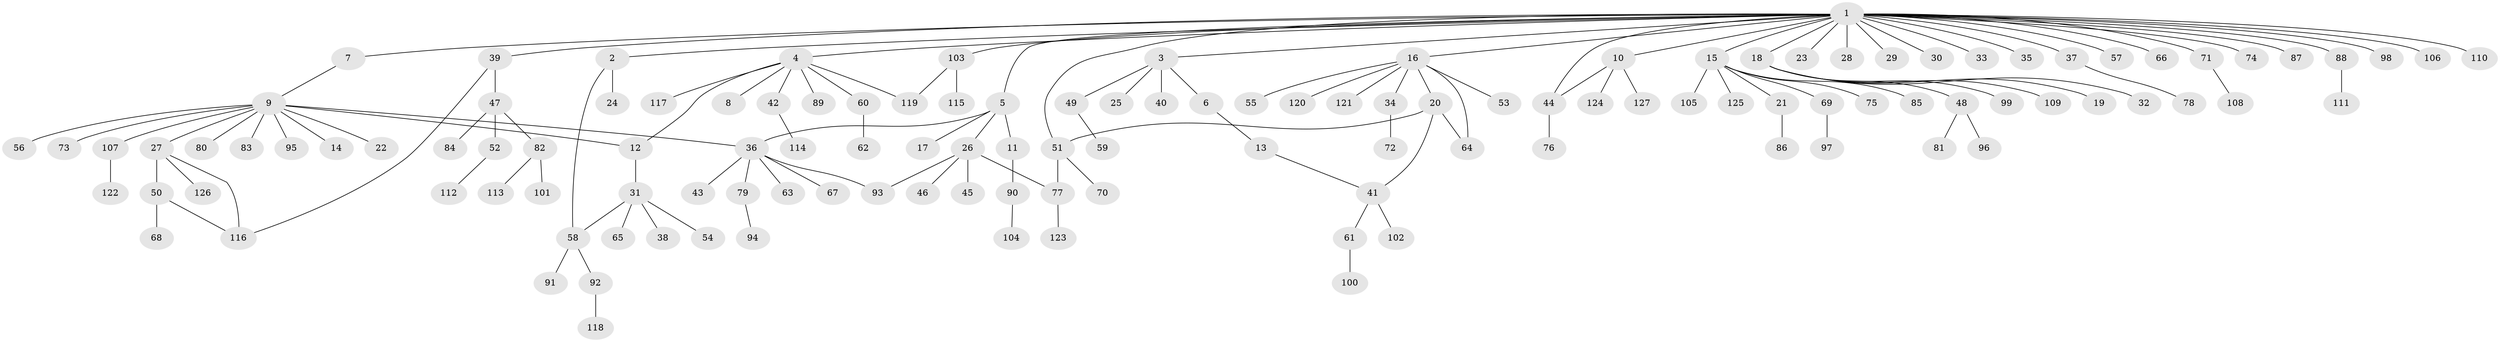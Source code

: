 // coarse degree distribution, {21: 0.02631578947368421, 3: 0.10526315789473684, 7: 0.02631578947368421, 1: 0.6578947368421053, 5: 0.02631578947368421, 2: 0.15789473684210525}
// Generated by graph-tools (version 1.1) at 2025/18/03/04/25 18:18:00]
// undirected, 127 vertices, 138 edges
graph export_dot {
graph [start="1"]
  node [color=gray90,style=filled];
  1;
  2;
  3;
  4;
  5;
  6;
  7;
  8;
  9;
  10;
  11;
  12;
  13;
  14;
  15;
  16;
  17;
  18;
  19;
  20;
  21;
  22;
  23;
  24;
  25;
  26;
  27;
  28;
  29;
  30;
  31;
  32;
  33;
  34;
  35;
  36;
  37;
  38;
  39;
  40;
  41;
  42;
  43;
  44;
  45;
  46;
  47;
  48;
  49;
  50;
  51;
  52;
  53;
  54;
  55;
  56;
  57;
  58;
  59;
  60;
  61;
  62;
  63;
  64;
  65;
  66;
  67;
  68;
  69;
  70;
  71;
  72;
  73;
  74;
  75;
  76;
  77;
  78;
  79;
  80;
  81;
  82;
  83;
  84;
  85;
  86;
  87;
  88;
  89;
  90;
  91;
  92;
  93;
  94;
  95;
  96;
  97;
  98;
  99;
  100;
  101;
  102;
  103;
  104;
  105;
  106;
  107;
  108;
  109;
  110;
  111;
  112;
  113;
  114;
  115;
  116;
  117;
  118;
  119;
  120;
  121;
  122;
  123;
  124;
  125;
  126;
  127;
  1 -- 2;
  1 -- 3;
  1 -- 4;
  1 -- 5;
  1 -- 7;
  1 -- 10;
  1 -- 15;
  1 -- 16;
  1 -- 18;
  1 -- 23;
  1 -- 28;
  1 -- 29;
  1 -- 30;
  1 -- 33;
  1 -- 35;
  1 -- 37;
  1 -- 39;
  1 -- 44;
  1 -- 51;
  1 -- 57;
  1 -- 66;
  1 -- 71;
  1 -- 74;
  1 -- 87;
  1 -- 88;
  1 -- 98;
  1 -- 103;
  1 -- 106;
  1 -- 110;
  2 -- 24;
  2 -- 58;
  3 -- 6;
  3 -- 25;
  3 -- 40;
  3 -- 49;
  4 -- 8;
  4 -- 12;
  4 -- 42;
  4 -- 60;
  4 -- 89;
  4 -- 117;
  4 -- 119;
  5 -- 11;
  5 -- 17;
  5 -- 26;
  5 -- 36;
  6 -- 13;
  7 -- 9;
  9 -- 12;
  9 -- 14;
  9 -- 22;
  9 -- 27;
  9 -- 36;
  9 -- 56;
  9 -- 73;
  9 -- 80;
  9 -- 83;
  9 -- 95;
  9 -- 107;
  10 -- 44;
  10 -- 124;
  10 -- 127;
  11 -- 90;
  12 -- 31;
  13 -- 41;
  15 -- 21;
  15 -- 69;
  15 -- 75;
  15 -- 85;
  15 -- 105;
  15 -- 125;
  16 -- 20;
  16 -- 34;
  16 -- 53;
  16 -- 55;
  16 -- 64;
  16 -- 120;
  16 -- 121;
  18 -- 19;
  18 -- 32;
  18 -- 48;
  18 -- 99;
  18 -- 109;
  20 -- 41;
  20 -- 51;
  20 -- 64;
  21 -- 86;
  26 -- 45;
  26 -- 46;
  26 -- 77;
  26 -- 93;
  27 -- 50;
  27 -- 116;
  27 -- 126;
  31 -- 38;
  31 -- 54;
  31 -- 58;
  31 -- 65;
  34 -- 72;
  36 -- 43;
  36 -- 63;
  36 -- 67;
  36 -- 79;
  36 -- 93;
  37 -- 78;
  39 -- 47;
  39 -- 116;
  41 -- 61;
  41 -- 102;
  42 -- 114;
  44 -- 76;
  47 -- 52;
  47 -- 82;
  47 -- 84;
  48 -- 81;
  48 -- 96;
  49 -- 59;
  50 -- 68;
  50 -- 116;
  51 -- 70;
  51 -- 77;
  52 -- 112;
  58 -- 91;
  58 -- 92;
  60 -- 62;
  61 -- 100;
  69 -- 97;
  71 -- 108;
  77 -- 123;
  79 -- 94;
  82 -- 101;
  82 -- 113;
  88 -- 111;
  90 -- 104;
  92 -- 118;
  103 -- 115;
  103 -- 119;
  107 -- 122;
}
